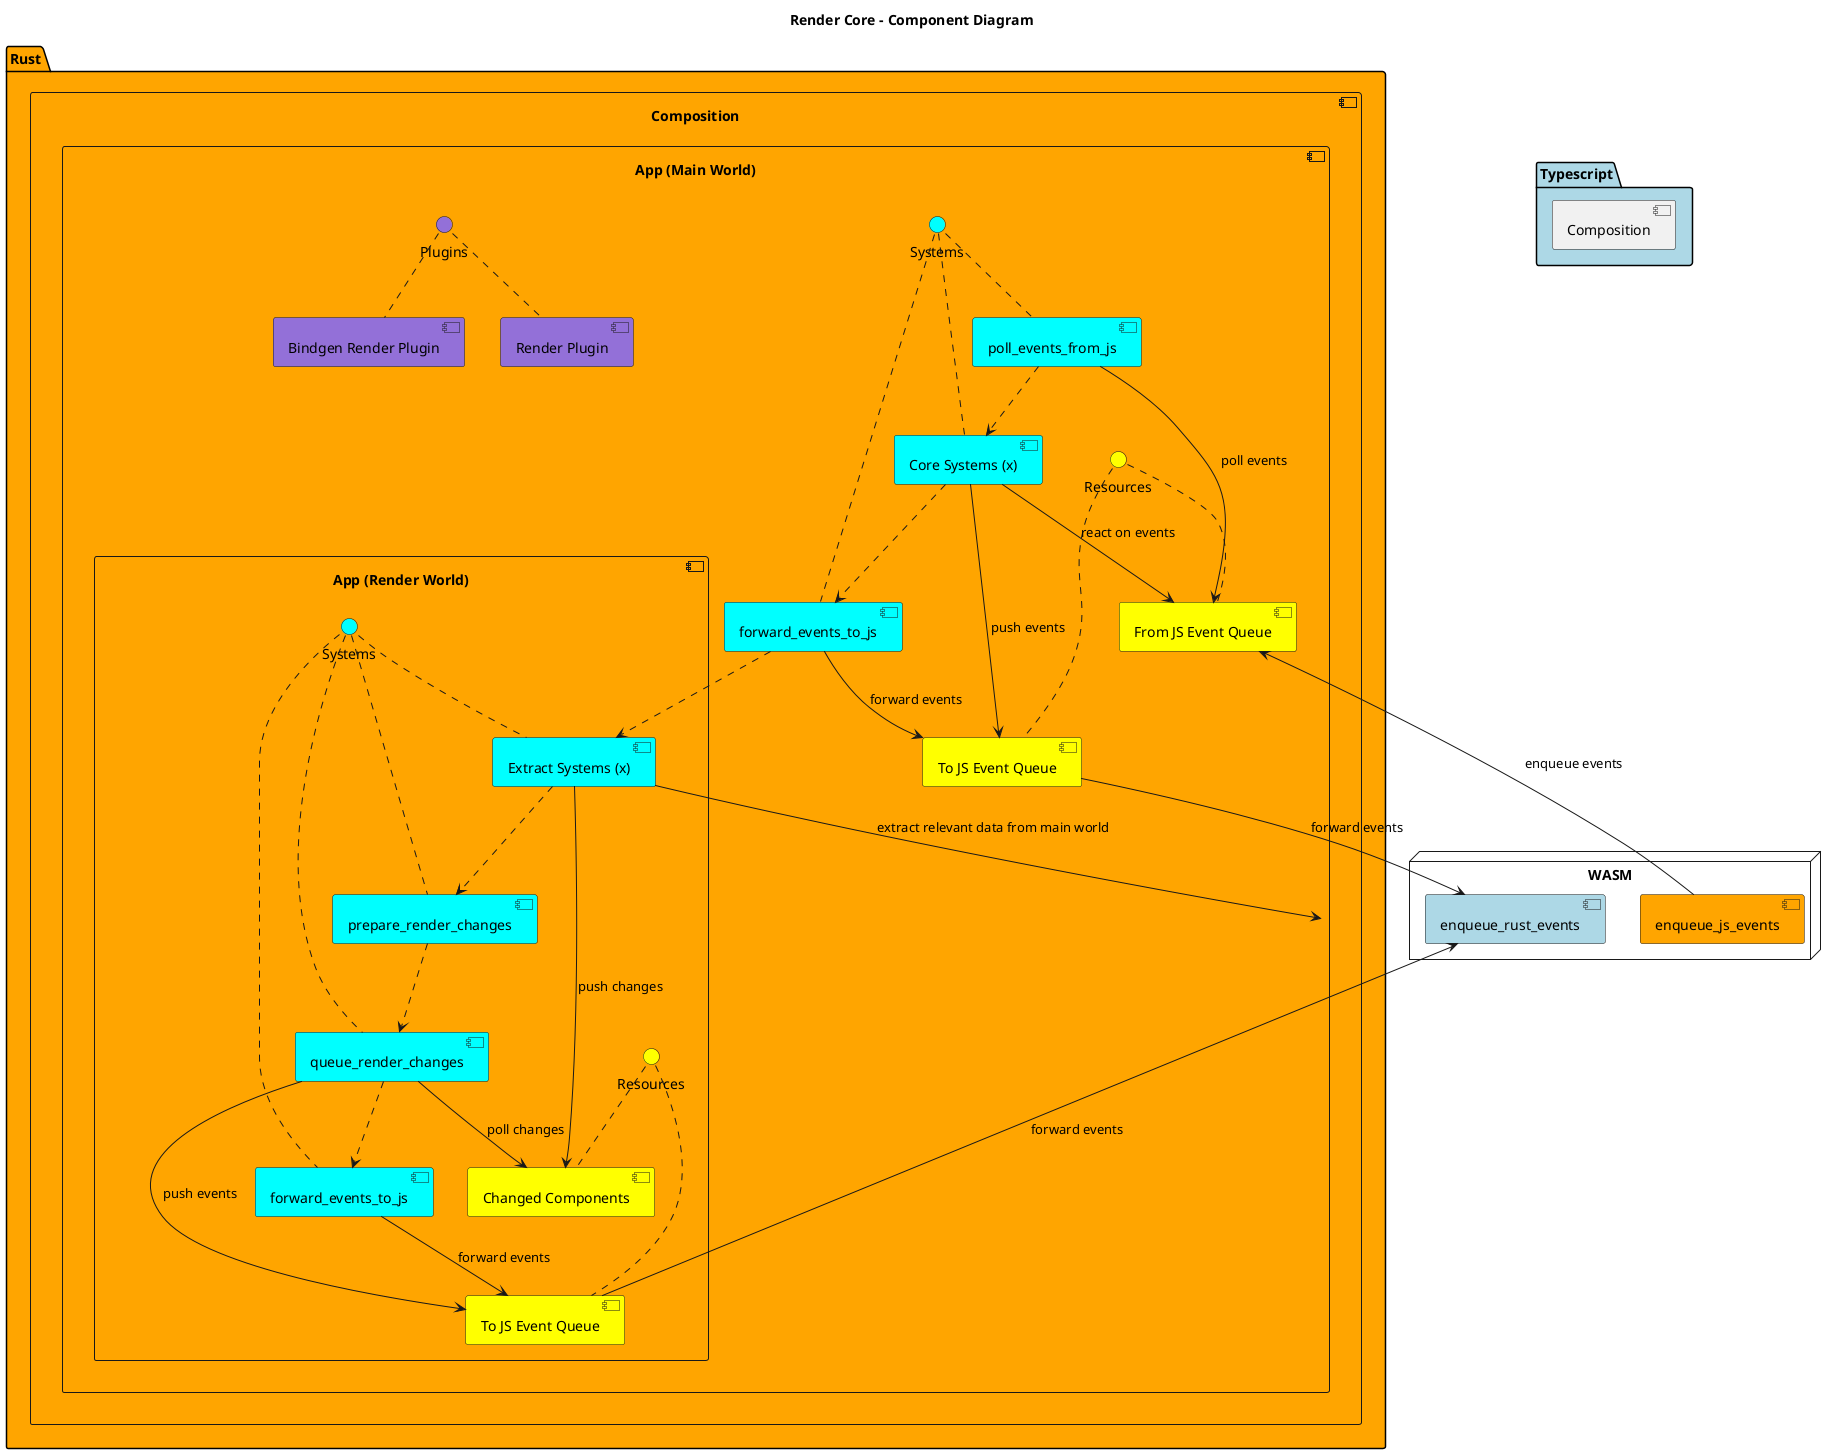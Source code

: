 @startuml

skinparam componentStyle uml2
title Render Core - Component Diagram

package "Rust" as Rust #Orange {

    component Composition {
    
        component "App (Main World)" as App { 
            () Resources #Yellow
            () Systems #Cyan
            () Plugins #MediumPurple

            component "Render Plugin" as RenderPlugin #MediumPurple
            component "Bindgen Render Plugin" as BindgenRenderPlugin #MediumPurple
            component "From JS Event Queue" as FromJsEventQueue #Yellow
            component "To JS Event Queue" as ToJsEventQueue #Yellow
            component "poll_events_from_js" as PollEventsFromJsSystem #Cyan
            component "Core Systems (x)" as CoreSystems #Cyan
            component "forward_events_to_js" as ForwardEventsToJs #Cyan

            component "App (Render World)" as RenderApp {
                () "Resources" as ResourcesRenderApp #Yellow
                () "Systems" as SystemsRenderApp #Cyan

                component "To JS Event Queue" as ToJsEventQueueRenderApp #Yellow
                component "Changed Components" as ChangedComponentsRenderApp #Yellow
                component "Extract Systems (x)" as ExtractSystemsRenderApp  #Cyan
                component "prepare_render_changes" as PrepareRenderChangesSystemRenderApp #Cyan
                component "queue_render_changes" as QueueRenderChangesSystemRenderApp #Cyan
                component "forward_events_to_js" as ForwardEventsToJsRenderApp #Cyan
            }
        }

    }
  
}

node "WASM" as WASM {
    component "enqueue_js_events" as EnqueueJsEvents #Orange
    component "enqueue_rust_events" as EnqueueRustEvents #LightBlue
}

package "Typescript" as Typescript #LightBlue {
    component "Composition" as TComposition
}

    ' WASM function
    EnqueueJsEvents --> FromJsEventQueue : enqueue events

    ' Main App
    Plugins .. RenderPlugin
    Plugins .. BindgenRenderPlugin
    Resources .. ToJsEventQueue
    Resources .. FromJsEventQueue
    Systems .. PollEventsFromJsSystem
    Systems .. CoreSystems
    Systems ..ForwardEventsToJs

    ' Render App
    ResourcesRenderApp .. ToJsEventQueueRenderApp
    ResourcesRenderApp .. ChangedComponentsRenderApp
    SystemsRenderApp .. ExtractSystemsRenderApp
    SystemsRenderApp .. PrepareRenderChangesSystemRenderApp
    SystemsRenderApp .. QueueRenderChangesSystemRenderApp
    SystemsRenderApp .. ForwardEventsToJsRenderApp
  
    ' Systems
    ForwardEventsToJsRenderApp --> ToJsEventQueueRenderApp : forward events
    QueueRenderChangesSystemRenderApp --> ToJsEventQueueRenderApp : push events
    PollEventsFromJsSystem --> FromJsEventQueue : poll events
    CoreSystems --> ToJsEventQueue : push events
    CoreSystems --> FromJsEventQueue : react on events
    ForwardEventsToJs --> ToJsEventQueue : forward events
    ExtractSystemsRenderApp --> App : extract relevant data from main world
    ExtractSystemsRenderApp --> ChangedComponentsRenderApp : push changes
    QueueRenderChangesSystemRenderApp --> ChangedComponentsRenderApp : poll changes

    ' Systems Order
    PollEventsFromJsSystem ..> CoreSystems
    CoreSystems ..> ForwardEventsToJs
    ForwardEventsToJs ..> ExtractSystemsRenderApp
    ExtractSystemsRenderApp ..> PrepareRenderChangesSystemRenderApp
    PrepareRenderChangesSystemRenderApp ..> QueueRenderChangesSystemRenderApp
    QueueRenderChangesSystemRenderApp ..> ForwardEventsToJsRenderApp

    ' Resources
    ToJsEventQueue --> EnqueueRustEvents : forward events
    ToJsEventQueueRenderApp --> EnqueueRustEvents : forward events

    ' Plugins Registration
    ' RenderPlugin --> RenderApp : create
    ' BindgenRenderPlugin --> ExtractSystemsRenderApp : register
    ' BindgenRenderPlugin --> PrepareRenderChangesSystemRenderApp : register
    ' BindgenRenderPlugin --> QueueRenderChangesSystemRenderApp : register
    ' BindgenRenderPlugin --> ForwardEventsToJsRenderApp : register

@enduml
